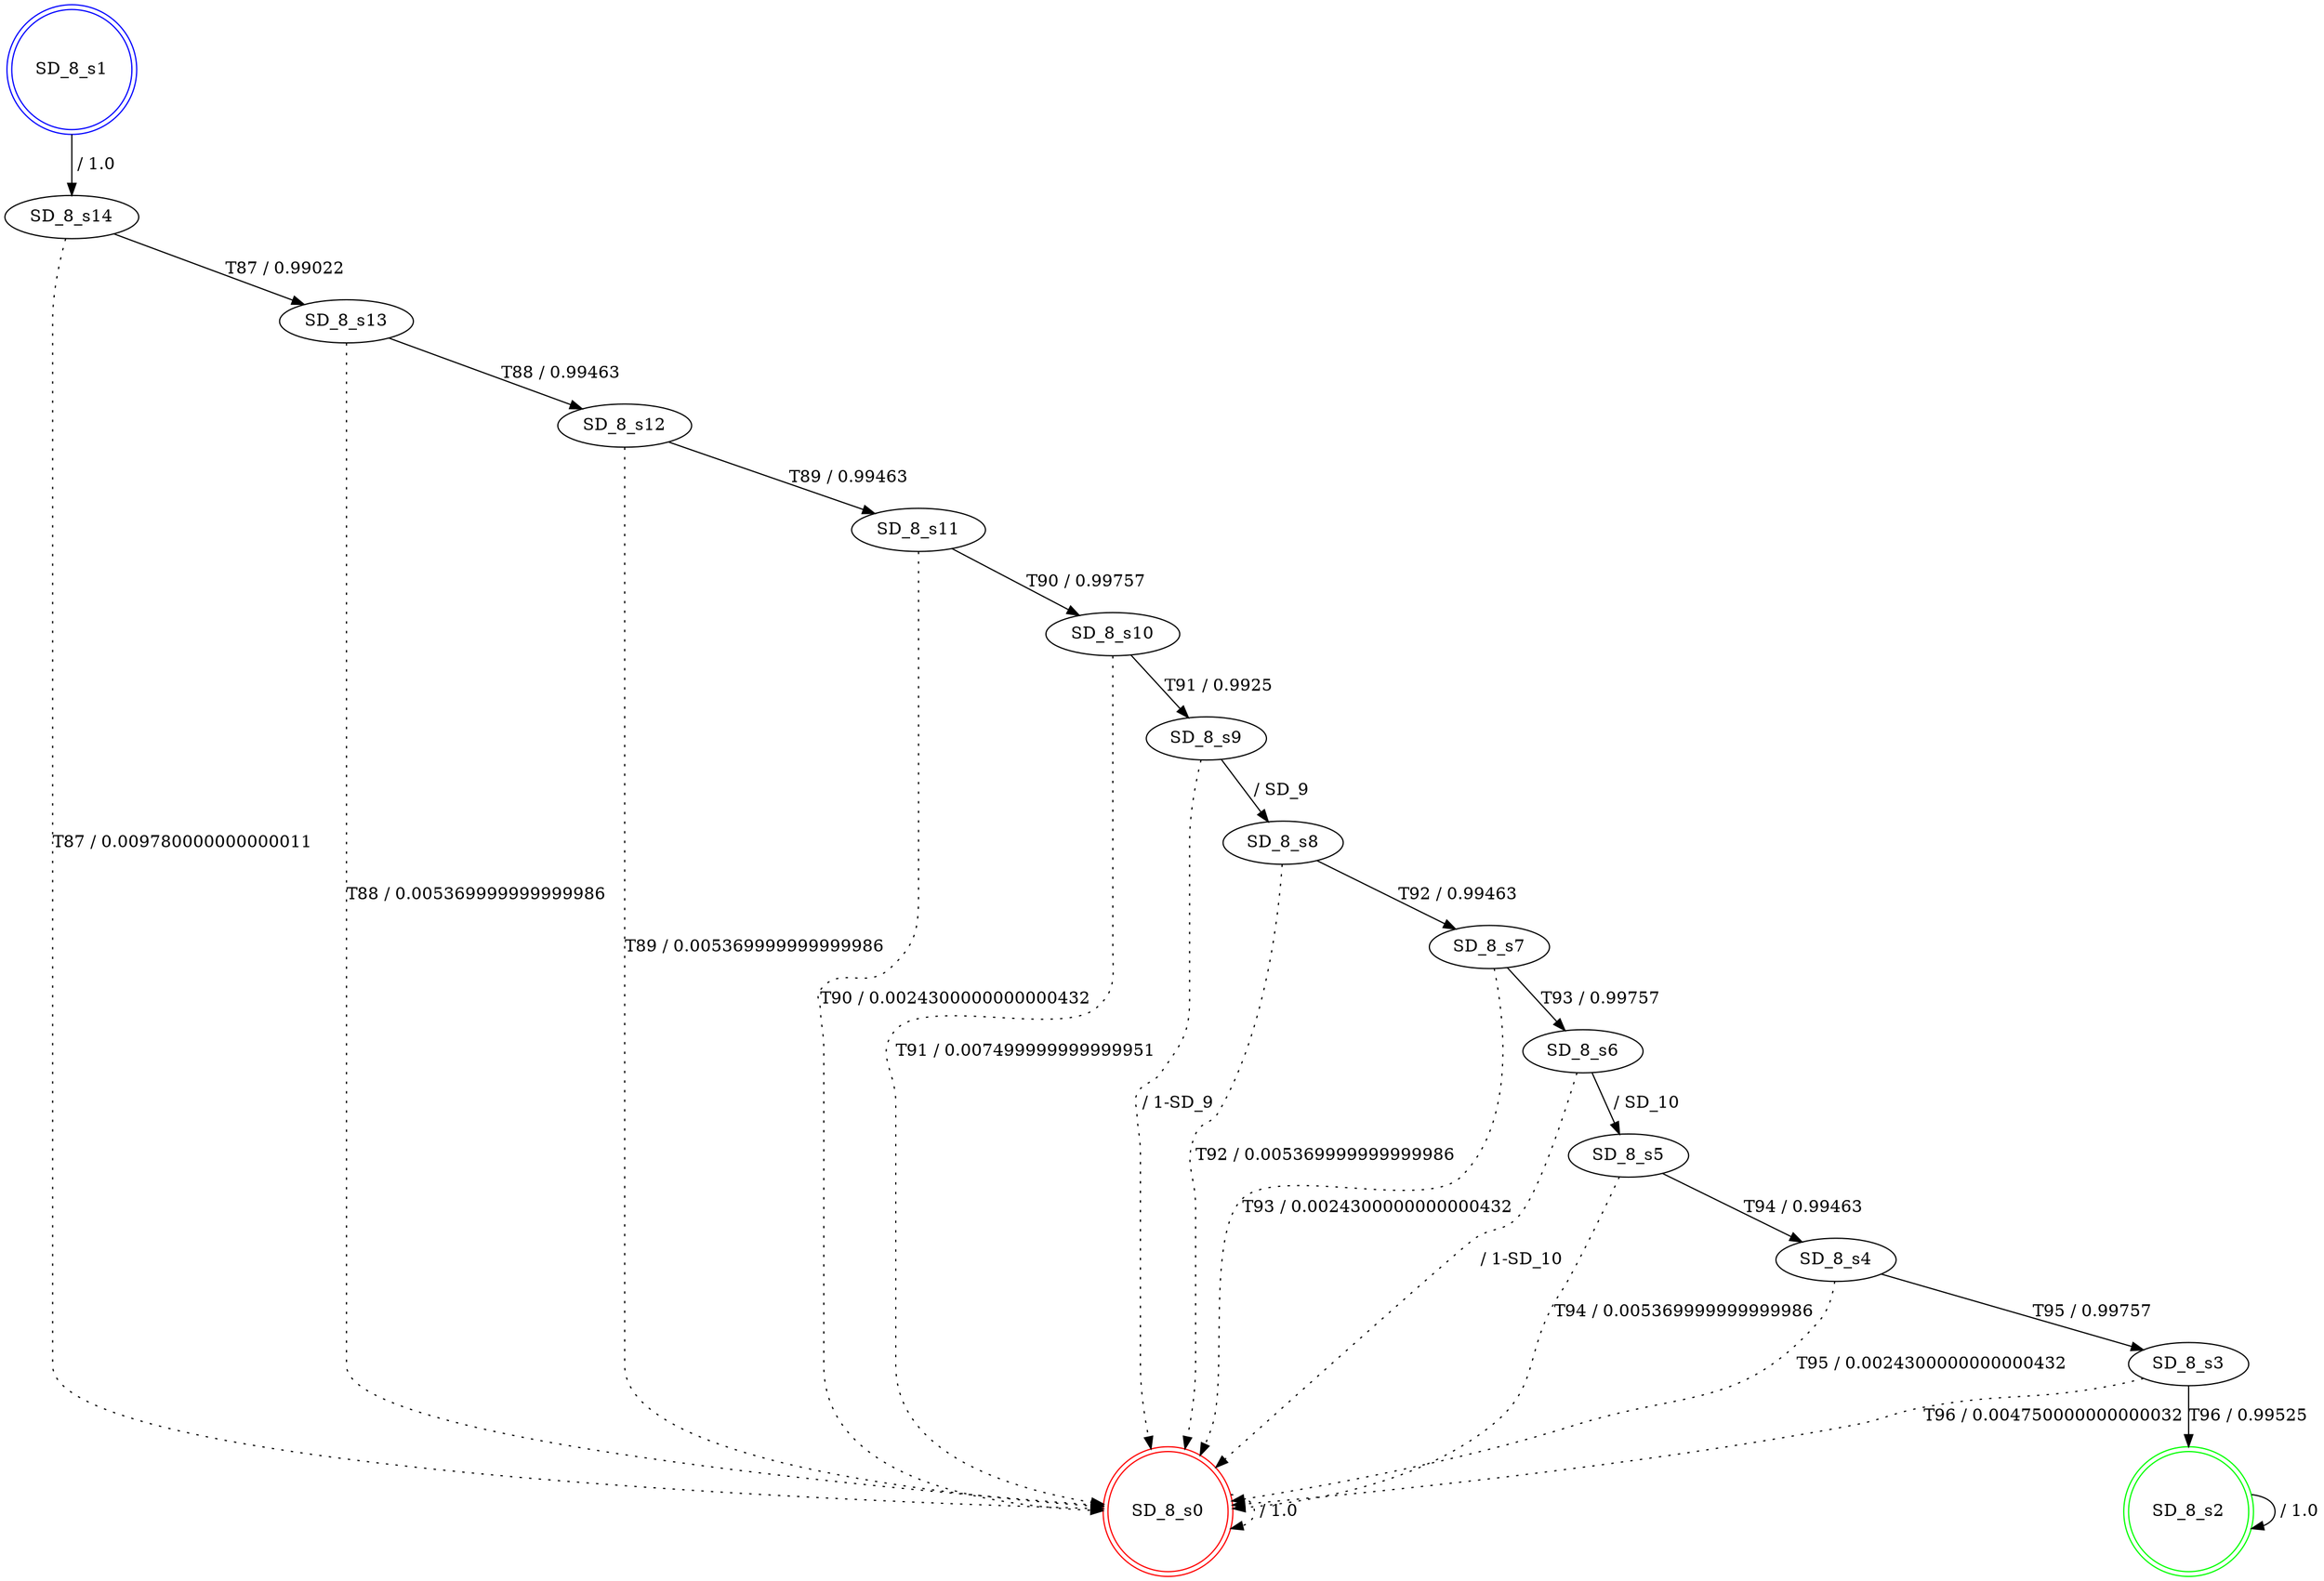 digraph graphname {
SD_8_s0 [label="SD_8_s0",color=red,shape=doublecircle ];
SD_8_s1 [label="SD_8_s1",color=blue,shape=doublecircle ];
SD_8_s2 [label="SD_8_s2",color=green,shape=doublecircle ];
SD_8_s3 [label="SD_8_s3" ];
SD_8_s4 [label="SD_8_s4" ];
SD_8_s5 [label="SD_8_s5" ];
SD_8_s6 [label="SD_8_s6" ];
SD_8_s7 [label="SD_8_s7" ];
SD_8_s8 [label="SD_8_s8" ];
SD_8_s9 [label="SD_8_s9" ];
SD_8_s10 [label="SD_8_s10" ];
SD_8_s11 [label="SD_8_s11" ];
SD_8_s12 [label="SD_8_s12" ];
SD_8_s13 [label="SD_8_s13" ];
SD_8_s14 [label="SD_8_s14" ];
SD_8_s0 -> SD_8_s0 [label=" / 1.0", style=dotted];
SD_8_s1 -> SD_8_s14 [label=" / 1.0"];
SD_8_s2 -> SD_8_s2 [label=" / 1.0"];
SD_8_s3 -> SD_8_s2 [label="T96 / 0.99525"];
SD_8_s3 -> SD_8_s0 [label="T96 / 0.004750000000000032", style=dotted];
SD_8_s4 -> SD_8_s3 [label="T95 / 0.99757"];
SD_8_s4 -> SD_8_s0 [label="T95 / 0.0024300000000000432", style=dotted];
SD_8_s5 -> SD_8_s4 [label="T94 / 0.99463"];
SD_8_s5 -> SD_8_s0 [label="T94 / 0.005369999999999986", style=dotted];
SD_8_s6 -> SD_8_s5 [label=" / SD_10"];
SD_8_s6 -> SD_8_s0 [label=" / 1-SD_10", style=dotted];
SD_8_s7 -> SD_8_s6 [label="T93 / 0.99757"];
SD_8_s7 -> SD_8_s0 [label="T93 / 0.0024300000000000432", style=dotted];
SD_8_s8 -> SD_8_s7 [label="T92 / 0.99463"];
SD_8_s8 -> SD_8_s0 [label="T92 / 0.005369999999999986", style=dotted];
SD_8_s9 -> SD_8_s8 [label=" / SD_9"];
SD_8_s9 -> SD_8_s0 [label=" / 1-SD_9", style=dotted];
SD_8_s10 -> SD_8_s9 [label="T91 / 0.9925"];
SD_8_s10 -> SD_8_s0 [label="T91 / 0.007499999999999951", style=dotted];
SD_8_s11 -> SD_8_s10 [label="T90 / 0.99757"];
SD_8_s11 -> SD_8_s0 [label="T90 / 0.0024300000000000432", style=dotted];
SD_8_s12 -> SD_8_s11 [label="T89 / 0.99463"];
SD_8_s12 -> SD_8_s0 [label="T89 / 0.005369999999999986", style=dotted];
SD_8_s13 -> SD_8_s12 [label="T88 / 0.99463"];
SD_8_s13 -> SD_8_s0 [label="T88 / 0.005369999999999986", style=dotted];
SD_8_s14 -> SD_8_s13 [label="T87 / 0.99022"];
SD_8_s14 -> SD_8_s0 [label="T87 / 0.009780000000000011", style=dotted];
}